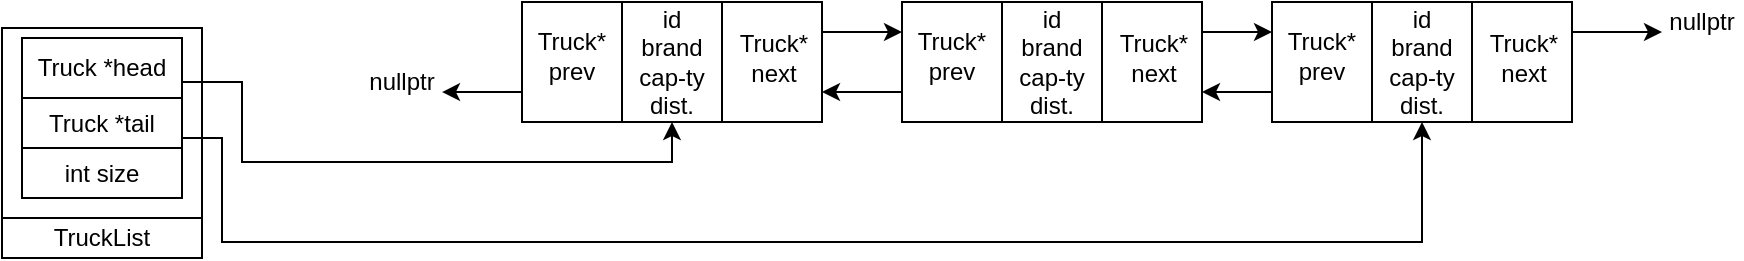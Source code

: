 <mxfile version="12.9.9" type="device"><diagram id="bpg-IaVquMKxA5gVUEhj" name="Страница 1"><mxGraphModel dx="1291" dy="324" grid="1" gridSize="10" guides="1" tooltips="1" connect="1" arrows="1" fold="1" page="1" pageScale="1" pageWidth="850" pageHeight="1100" math="0" shadow="0"><root><mxCell id="0"/><mxCell id="1" parent="0"/><mxCell id="aRQj7SejwxMTwPC76Q_g-2" value="" style="rounded=0;whiteSpace=wrap;html=1;" vertex="1" parent="1"><mxGeometry x="-210" y="263" width="100" height="115" as="geometry"/></mxCell><mxCell id="uPzddjn_mnGl6YoFwreg-24" style="edgeStyle=orthogonalEdgeStyle;rounded=0;orthogonalLoop=1;jettySize=auto;html=1;exitX=0;exitY=0.75;exitDx=0;exitDy=0;entryX=1;entryY=0.75;entryDx=0;entryDy=0;" parent="1" source="uPzddjn_mnGl6YoFwreg-1" target="uPzddjn_mnGl6YoFwreg-20" edge="1"><mxGeometry relative="1" as="geometry"/></mxCell><mxCell id="uPzddjn_mnGl6YoFwreg-25" style="edgeStyle=orthogonalEdgeStyle;rounded=0;orthogonalLoop=1;jettySize=auto;html=1;exitX=1;exitY=0.25;exitDx=0;exitDy=0;entryX=0;entryY=0.25;entryDx=0;entryDy=0;" parent="1" source="uPzddjn_mnGl6YoFwreg-1" target="uPzddjn_mnGl6YoFwreg-17" edge="1"><mxGeometry relative="1" as="geometry"/></mxCell><mxCell id="uPzddjn_mnGl6YoFwreg-1" value="id&lt;br&gt;brand&lt;br&gt;cap-ty&lt;br&gt;dist." style="shape=process;whiteSpace=wrap;html=1;backgroundOutline=1;size=0.333;" parent="1" vertex="1"><mxGeometry x="240" y="250" width="150" height="60" as="geometry"/></mxCell><mxCell id="uPzddjn_mnGl6YoFwreg-3" value="&lt;span&gt;Truck*&lt;/span&gt;&lt;br&gt;&lt;span&gt;prev&lt;/span&gt;" style="text;html=1;strokeColor=none;fillColor=none;align=center;verticalAlign=middle;whiteSpace=wrap;rounded=0;" parent="1" vertex="1"><mxGeometry x="245" y="262" width="40" height="30" as="geometry"/></mxCell><mxCell id="uPzddjn_mnGl6YoFwreg-4" value="&lt;span&gt;Truck*&lt;/span&gt;&lt;br&gt;next" style="text;html=1;strokeColor=none;fillColor=none;align=center;verticalAlign=middle;whiteSpace=wrap;rounded=0;" parent="1" vertex="1"><mxGeometry x="346" y="263" width="40" height="30" as="geometry"/></mxCell><mxCell id="uPzddjn_mnGl6YoFwreg-26" style="edgeStyle=orthogonalEdgeStyle;rounded=0;orthogonalLoop=1;jettySize=auto;html=1;exitX=0;exitY=0.75;exitDx=0;exitDy=0;entryX=1;entryY=0.75;entryDx=0;entryDy=0;" parent="1" source="uPzddjn_mnGl6YoFwreg-17" target="uPzddjn_mnGl6YoFwreg-1" edge="1"><mxGeometry relative="1" as="geometry"/></mxCell><mxCell id="uPzddjn_mnGl6YoFwreg-27" style="edgeStyle=orthogonalEdgeStyle;rounded=0;orthogonalLoop=1;jettySize=auto;html=1;exitX=1;exitY=0.25;exitDx=0;exitDy=0;" parent="1" source="uPzddjn_mnGl6YoFwreg-17" edge="1"><mxGeometry relative="1" as="geometry"><mxPoint x="620" y="265" as="targetPoint"/></mxGeometry></mxCell><mxCell id="uPzddjn_mnGl6YoFwreg-17" value="id&lt;br&gt;brand&lt;br&gt;cap-ty&lt;br&gt;dist." style="shape=process;whiteSpace=wrap;html=1;backgroundOutline=1;size=0.333;" parent="1" vertex="1"><mxGeometry x="425" y="250" width="150" height="60" as="geometry"/></mxCell><mxCell id="uPzddjn_mnGl6YoFwreg-18" value="&lt;span&gt;Truck*&lt;/span&gt;&lt;br&gt;&lt;span&gt;prev&lt;/span&gt;" style="text;html=1;strokeColor=none;fillColor=none;align=center;verticalAlign=middle;whiteSpace=wrap;rounded=0;" parent="1" vertex="1"><mxGeometry x="430" y="262" width="40" height="30" as="geometry"/></mxCell><mxCell id="uPzddjn_mnGl6YoFwreg-19" value="&lt;span&gt;Truck*&lt;/span&gt;&lt;br&gt;next" style="text;html=1;strokeColor=none;fillColor=none;align=center;verticalAlign=middle;whiteSpace=wrap;rounded=0;" parent="1" vertex="1"><mxGeometry x="531" y="263" width="40" height="30" as="geometry"/></mxCell><mxCell id="uPzddjn_mnGl6YoFwreg-23" style="edgeStyle=orthogonalEdgeStyle;rounded=0;orthogonalLoop=1;jettySize=auto;html=1;exitX=1;exitY=0.25;exitDx=0;exitDy=0;entryX=0;entryY=0.25;entryDx=0;entryDy=0;" parent="1" source="uPzddjn_mnGl6YoFwreg-20" target="uPzddjn_mnGl6YoFwreg-1" edge="1"><mxGeometry relative="1" as="geometry"/></mxCell><mxCell id="uPzddjn_mnGl6YoFwreg-28" style="edgeStyle=orthogonalEdgeStyle;rounded=0;orthogonalLoop=1;jettySize=auto;html=1;exitX=0;exitY=0.75;exitDx=0;exitDy=0;" parent="1" source="uPzddjn_mnGl6YoFwreg-20" edge="1"><mxGeometry relative="1" as="geometry"><mxPoint x="10" y="295.049" as="targetPoint"/></mxGeometry></mxCell><mxCell id="uPzddjn_mnGl6YoFwreg-20" value="id&lt;br&gt;brand&lt;br&gt;cap-ty&lt;br&gt;dist." style="shape=process;whiteSpace=wrap;html=1;backgroundOutline=1;size=0.333;" parent="1" vertex="1"><mxGeometry x="50" y="250" width="150" height="60" as="geometry"/></mxCell><mxCell id="uPzddjn_mnGl6YoFwreg-21" value="&lt;span&gt;Truck*&lt;/span&gt;&lt;br&gt;&lt;span&gt;prev&lt;/span&gt;" style="text;html=1;strokeColor=none;fillColor=none;align=center;verticalAlign=middle;whiteSpace=wrap;rounded=0;" parent="1" vertex="1"><mxGeometry x="55" y="262" width="40" height="30" as="geometry"/></mxCell><mxCell id="uPzddjn_mnGl6YoFwreg-22" value="&lt;span&gt;Truck*&lt;/span&gt;&lt;br&gt;next" style="text;html=1;strokeColor=none;fillColor=none;align=center;verticalAlign=middle;whiteSpace=wrap;rounded=0;" parent="1" vertex="1"><mxGeometry x="156" y="263" width="40" height="30" as="geometry"/></mxCell><mxCell id="uPzddjn_mnGl6YoFwreg-29" value="nullptr" style="text;html=1;strokeColor=none;fillColor=none;align=center;verticalAlign=middle;whiteSpace=wrap;rounded=0;" parent="1" vertex="1"><mxGeometry x="-30" y="280" width="40" height="20" as="geometry"/></mxCell><mxCell id="uPzddjn_mnGl6YoFwreg-30" value="nullptr" style="text;html=1;strokeColor=none;fillColor=none;align=center;verticalAlign=middle;whiteSpace=wrap;rounded=0;" parent="1" vertex="1"><mxGeometry x="620" y="250" width="40" height="20" as="geometry"/></mxCell><mxCell id="uPzddjn_mnGl6YoFwreg-32" style="edgeStyle=orthogonalEdgeStyle;rounded=0;orthogonalLoop=1;jettySize=auto;html=1;entryX=0.5;entryY=1;entryDx=0;entryDy=0;" parent="1" source="uPzddjn_mnGl6YoFwreg-31" target="uPzddjn_mnGl6YoFwreg-20" edge="1"><mxGeometry relative="1" as="geometry"><Array as="points"><mxPoint x="-90" y="290"/><mxPoint x="-90" y="330"/><mxPoint x="125" y="330"/></Array></mxGeometry></mxCell><mxCell id="uPzddjn_mnGl6YoFwreg-31" value="Truck *head" style="rounded=0;whiteSpace=wrap;html=1;" parent="1" vertex="1"><mxGeometry x="-200" y="268" width="80" height="30" as="geometry"/></mxCell><mxCell id="uPzddjn_mnGl6YoFwreg-34" style="edgeStyle=orthogonalEdgeStyle;rounded=0;orthogonalLoop=1;jettySize=auto;html=1;entryX=0.5;entryY=1;entryDx=0;entryDy=0;" parent="1" source="uPzddjn_mnGl6YoFwreg-33" target="uPzddjn_mnGl6YoFwreg-17" edge="1"><mxGeometry relative="1" as="geometry"><Array as="points"><mxPoint x="-100" y="318"/><mxPoint x="-100" y="370"/><mxPoint x="500" y="370"/></Array></mxGeometry></mxCell><mxCell id="uPzddjn_mnGl6YoFwreg-33" value="Truck *tail" style="rounded=0;whiteSpace=wrap;html=1;" parent="1" vertex="1"><mxGeometry x="-200" y="298" width="80" height="25" as="geometry"/></mxCell><mxCell id="aRQj7SejwxMTwPC76Q_g-1" value="int size" style="rounded=0;whiteSpace=wrap;html=1;" vertex="1" parent="1"><mxGeometry x="-200" y="323" width="80" height="25" as="geometry"/></mxCell><mxCell id="aRQj7SejwxMTwPC76Q_g-3" value="TruckList" style="rounded=0;whiteSpace=wrap;html=1;" vertex="1" parent="1"><mxGeometry x="-210" y="358" width="100" height="20" as="geometry"/></mxCell></root></mxGraphModel></diagram></mxfile>